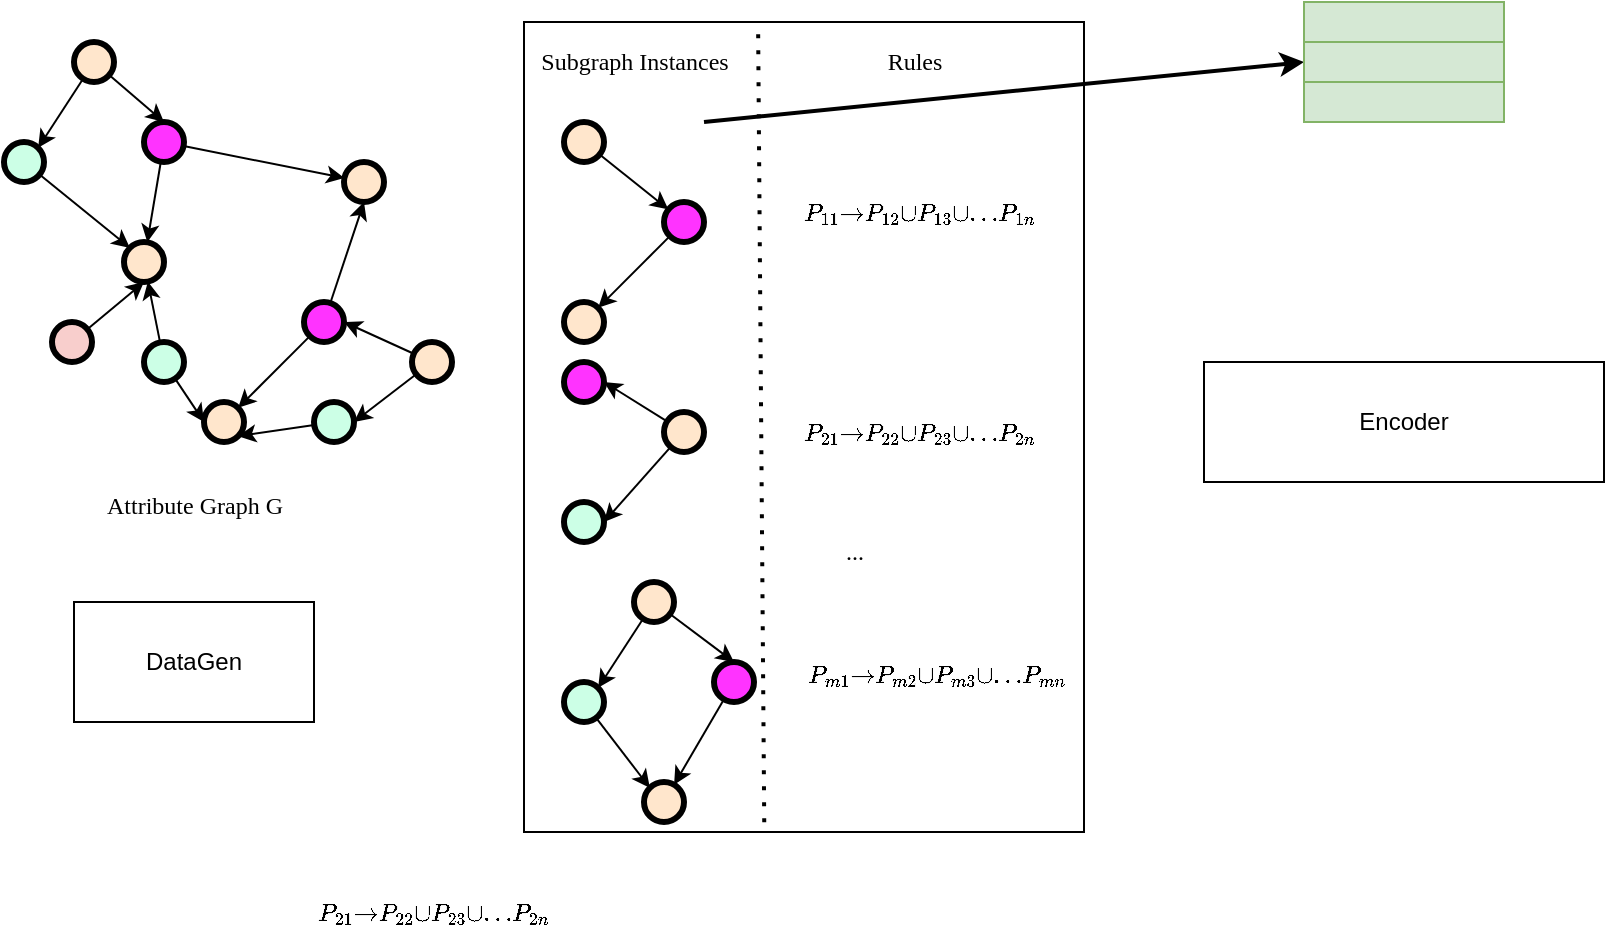 <mxfile version="20.7.4" type="github">
  <diagram id="YgVjmNeeTJTMkVuTX1qY" name="第 1 页">
    <mxGraphModel dx="725" dy="1592" grid="1" gridSize="10" guides="1" tooltips="1" connect="1" arrows="1" fold="1" page="1" pageScale="1" pageWidth="827" pageHeight="1169" math="1" shadow="0">
      <root>
        <mxCell id="0" />
        <mxCell id="1" parent="0" />
        <mxCell id="o_sgE8OzQir2t5ASwDxD-49" value="" style="rounded=0;whiteSpace=wrap;html=1;strokeWidth=1;fontFamily=Times New Roman;fontSize=12;" vertex="1" parent="1">
          <mxGeometry x="460" y="-40" width="280" height="405" as="geometry" />
        </mxCell>
        <mxCell id="hbj6Zmw99jq0ys3fm93o-1" value="Encoder" style="rounded=0;whiteSpace=wrap;html=1;" parent="1" vertex="1">
          <mxGeometry x="800" y="130" width="200" height="60" as="geometry" />
        </mxCell>
        <mxCell id="hbj6Zmw99jq0ys3fm93o-16" value="DataGen" style="rounded=0;whiteSpace=wrap;html=1;" parent="1" vertex="1">
          <mxGeometry x="235" y="250" width="120" height="60" as="geometry" />
        </mxCell>
        <mxCell id="hbj6Zmw99jq0ys3fm93o-36" value="&lt;font face=&quot;Times New Roman&quot; style=&quot;font-size: 12px;&quot;&gt;Attribute Graph G&lt;/font&gt;" style="text;html=1;align=center;verticalAlign=middle;resizable=0;points=[];autosize=1;strokeColor=none;fillColor=none;fontSize=16;strokeWidth=3;" parent="1" vertex="1">
          <mxGeometry x="240" y="185" width="110" height="30" as="geometry" />
        </mxCell>
        <mxCell id="o_sgE8OzQir2t5ASwDxD-4" value="$$P_{21}{\rightarrow}P_{22}{\cup}P_{23}{\cup}{...}P_{2n}$$" style="text;html=1;align=center;verticalAlign=middle;resizable=0;points=[];autosize=1;strokeColor=none;fillColor=none;fontSize=12;fontFamily=Times New Roman;fontColor=#000000;strokeWidth=3;" vertex="1" parent="1">
          <mxGeometry x="244" y="390" width="340" height="30" as="geometry" />
        </mxCell>
        <mxCell id="hbj6Zmw99jq0ys3fm93o-18" value="" style="ellipse;whiteSpace=wrap;html=1;aspect=fixed;fillColor=#FF33FF;strokeColor=#000000;strokeWidth=3;" parent="1" vertex="1">
          <mxGeometry x="270" y="10" width="20" height="20" as="geometry" />
        </mxCell>
        <mxCell id="hbj6Zmw99jq0ys3fm93o-19" value="" style="ellipse;whiteSpace=wrap;html=1;aspect=fixed;fillColor=#CCFFE6;strokeColor=#000000;strokeWidth=3;" parent="1" vertex="1">
          <mxGeometry x="200" y="20" width="20" height="20" as="geometry" />
        </mxCell>
        <mxCell id="hbj6Zmw99jq0ys3fm93o-20" value="" style="ellipse;whiteSpace=wrap;html=1;aspect=fixed;fillColor=#ffe6cc;strokeColor=#000000;strokeWidth=3;" parent="1" vertex="1">
          <mxGeometry x="370" y="30" width="20" height="20" as="geometry" />
        </mxCell>
        <mxCell id="hbj6Zmw99jq0ys3fm93o-29" style="edgeStyle=none;rounded=0;orthogonalLoop=1;jettySize=auto;html=1;" parent="1" source="hbj6Zmw99jq0ys3fm93o-18" target="hbj6Zmw99jq0ys3fm93o-20" edge="1">
          <mxGeometry relative="1" as="geometry" />
        </mxCell>
        <mxCell id="o_sgE8OzQir2t5ASwDxD-15" style="edgeStyle=none;rounded=0;orthogonalLoop=1;jettySize=auto;html=1;entryX=0;entryY=0.5;entryDx=0;entryDy=0;strokeWidth=1;fontFamily=Times New Roman;fontSize=12;fontColor=#000000;" edge="1" parent="1" source="hbj6Zmw99jq0ys3fm93o-21" target="hbj6Zmw99jq0ys3fm93o-26">
          <mxGeometry relative="1" as="geometry" />
        </mxCell>
        <mxCell id="hbj6Zmw99jq0ys3fm93o-21" value="" style="ellipse;whiteSpace=wrap;html=1;aspect=fixed;fillColor=#CCFFE6;strokeColor=#000000;strokeWidth=3;" parent="1" vertex="1">
          <mxGeometry x="270" y="120" width="20" height="20" as="geometry" />
        </mxCell>
        <mxCell id="hbj6Zmw99jq0ys3fm93o-22" value="" style="ellipse;whiteSpace=wrap;html=1;aspect=fixed;fillColor=#ffe6cc;strokeColor=#000000;strokeWidth=3;" parent="1" vertex="1">
          <mxGeometry x="260" y="70" width="20" height="20" as="geometry" />
        </mxCell>
        <mxCell id="hbj6Zmw99jq0ys3fm93o-28" style="rounded=0;orthogonalLoop=1;jettySize=auto;html=1;" parent="1" source="hbj6Zmw99jq0ys3fm93o-18" target="hbj6Zmw99jq0ys3fm93o-22" edge="1">
          <mxGeometry relative="1" as="geometry" />
        </mxCell>
        <mxCell id="hbj6Zmw99jq0ys3fm93o-33" style="edgeStyle=none;rounded=0;orthogonalLoop=1;jettySize=auto;html=1;entryX=0;entryY=0;entryDx=0;entryDy=0;" parent="1" source="hbj6Zmw99jq0ys3fm93o-19" target="hbj6Zmw99jq0ys3fm93o-22" edge="1">
          <mxGeometry relative="1" as="geometry" />
        </mxCell>
        <mxCell id="hbj6Zmw99jq0ys3fm93o-32" style="edgeStyle=none;rounded=0;orthogonalLoop=1;jettySize=auto;html=1;" parent="1" source="hbj6Zmw99jq0ys3fm93o-21" target="hbj6Zmw99jq0ys3fm93o-22" edge="1">
          <mxGeometry relative="1" as="geometry" />
        </mxCell>
        <mxCell id="o_sgE8OzQir2t5ASwDxD-7" style="edgeStyle=none;rounded=0;orthogonalLoop=1;jettySize=auto;html=1;entryX=0.5;entryY=1;entryDx=0;entryDy=0;strokeWidth=1;fontFamily=Times New Roman;fontSize=12;fontColor=#000000;" edge="1" parent="1" source="hbj6Zmw99jq0ys3fm93o-23" target="hbj6Zmw99jq0ys3fm93o-20">
          <mxGeometry relative="1" as="geometry" />
        </mxCell>
        <mxCell id="hbj6Zmw99jq0ys3fm93o-23" value="" style="ellipse;whiteSpace=wrap;html=1;aspect=fixed;fillColor=#FF33FF;strokeColor=#000000;strokeWidth=3;" parent="1" vertex="1">
          <mxGeometry x="350" y="100" width="20" height="20" as="geometry" />
        </mxCell>
        <mxCell id="hbj6Zmw99jq0ys3fm93o-26" value="" style="ellipse;whiteSpace=wrap;html=1;aspect=fixed;fillColor=#ffe6cc;strokeColor=#000000;strokeWidth=3;" parent="1" vertex="1">
          <mxGeometry x="300" y="150" width="20" height="20" as="geometry" />
        </mxCell>
        <mxCell id="hbj6Zmw99jq0ys3fm93o-31" style="edgeStyle=none;rounded=0;orthogonalLoop=1;jettySize=auto;html=1;" parent="1" source="hbj6Zmw99jq0ys3fm93o-23" target="hbj6Zmw99jq0ys3fm93o-26" edge="1">
          <mxGeometry relative="1" as="geometry" />
        </mxCell>
        <mxCell id="o_sgE8OzQir2t5ASwDxD-13" style="edgeStyle=none;rounded=0;orthogonalLoop=1;jettySize=auto;html=1;entryX=1;entryY=1;entryDx=0;entryDy=0;strokeWidth=1;fontFamily=Times New Roman;fontSize=12;fontColor=#000000;" edge="1" parent="1" source="o_sgE8OzQir2t5ASwDxD-12" target="hbj6Zmw99jq0ys3fm93o-26">
          <mxGeometry relative="1" as="geometry" />
        </mxCell>
        <mxCell id="o_sgE8OzQir2t5ASwDxD-12" value="" style="ellipse;whiteSpace=wrap;html=1;aspect=fixed;fillColor=#CCFFE6;strokeColor=#000000;strokeWidth=3;" vertex="1" parent="1">
          <mxGeometry x="355" y="150" width="20" height="20" as="geometry" />
        </mxCell>
        <mxCell id="o_sgE8OzQir2t5ASwDxD-22" style="edgeStyle=none;rounded=0;orthogonalLoop=1;jettySize=auto;html=1;entryX=1;entryY=0.5;entryDx=0;entryDy=0;strokeWidth=1;fontFamily=Times New Roman;fontSize=12;fontColor=#000000;" edge="1" parent="1" source="o_sgE8OzQir2t5ASwDxD-17" target="o_sgE8OzQir2t5ASwDxD-12">
          <mxGeometry relative="1" as="geometry" />
        </mxCell>
        <mxCell id="o_sgE8OzQir2t5ASwDxD-23" style="edgeStyle=none;rounded=0;orthogonalLoop=1;jettySize=auto;html=1;entryX=1;entryY=0.5;entryDx=0;entryDy=0;strokeWidth=1;fontFamily=Times New Roman;fontSize=12;fontColor=#000000;" edge="1" parent="1" source="o_sgE8OzQir2t5ASwDxD-17" target="hbj6Zmw99jq0ys3fm93o-23">
          <mxGeometry relative="1" as="geometry" />
        </mxCell>
        <mxCell id="o_sgE8OzQir2t5ASwDxD-17" value="" style="ellipse;whiteSpace=wrap;html=1;aspect=fixed;fillColor=#ffe6cc;strokeColor=#000000;strokeWidth=3;" vertex="1" parent="1">
          <mxGeometry x="404" y="120" width="20" height="20" as="geometry" />
        </mxCell>
        <mxCell id="o_sgE8OzQir2t5ASwDxD-25" style="edgeStyle=none;rounded=0;orthogonalLoop=1;jettySize=auto;html=1;entryX=0.5;entryY=1;entryDx=0;entryDy=0;strokeWidth=1;fontFamily=Times New Roman;fontSize=12;fontColor=#000000;" edge="1" parent="1" source="o_sgE8OzQir2t5ASwDxD-18" target="hbj6Zmw99jq0ys3fm93o-22">
          <mxGeometry relative="1" as="geometry" />
        </mxCell>
        <mxCell id="o_sgE8OzQir2t5ASwDxD-18" value="" style="ellipse;whiteSpace=wrap;html=1;aspect=fixed;fillColor=#f8cecc;strokeColor=#000000;strokeWidth=3;" vertex="1" parent="1">
          <mxGeometry x="224" y="110" width="20" height="20" as="geometry" />
        </mxCell>
        <mxCell id="o_sgE8OzQir2t5ASwDxD-20" style="edgeStyle=none;rounded=0;orthogonalLoop=1;jettySize=auto;html=1;entryX=1;entryY=0;entryDx=0;entryDy=0;strokeWidth=1;fontFamily=Times New Roman;fontSize=12;fontColor=#000000;" edge="1" parent="1" source="o_sgE8OzQir2t5ASwDxD-19" target="hbj6Zmw99jq0ys3fm93o-19">
          <mxGeometry relative="1" as="geometry" />
        </mxCell>
        <mxCell id="o_sgE8OzQir2t5ASwDxD-21" style="edgeStyle=none;rounded=0;orthogonalLoop=1;jettySize=auto;html=1;entryX=0.5;entryY=0;entryDx=0;entryDy=0;strokeWidth=1;fontFamily=Times New Roman;fontSize=12;fontColor=#000000;" edge="1" parent="1" source="o_sgE8OzQir2t5ASwDxD-19" target="hbj6Zmw99jq0ys3fm93o-18">
          <mxGeometry relative="1" as="geometry" />
        </mxCell>
        <mxCell id="o_sgE8OzQir2t5ASwDxD-19" value="" style="ellipse;whiteSpace=wrap;html=1;aspect=fixed;fillColor=#ffe6cc;strokeColor=#000000;strokeWidth=3;" vertex="1" parent="1">
          <mxGeometry x="235" y="-30" width="20" height="20" as="geometry" />
        </mxCell>
        <mxCell id="o_sgE8OzQir2t5ASwDxD-35" value="" style="ellipse;whiteSpace=wrap;html=1;aspect=fixed;fillColor=#CCFFE6;strokeColor=#000000;strokeWidth=3;" vertex="1" parent="1">
          <mxGeometry x="480" y="290" width="20" height="20" as="geometry" />
        </mxCell>
        <mxCell id="o_sgE8OzQir2t5ASwDxD-38" style="edgeStyle=none;rounded=0;orthogonalLoop=1;jettySize=auto;html=1;entryX=0;entryY=0;entryDx=0;entryDy=0;" edge="1" parent="1" source="o_sgE8OzQir2t5ASwDxD-35" target="o_sgE8OzQir2t5ASwDxD-36">
          <mxGeometry relative="1" as="geometry" />
        </mxCell>
        <mxCell id="o_sgE8OzQir2t5ASwDxD-39" style="edgeStyle=none;rounded=0;orthogonalLoop=1;jettySize=auto;html=1;entryX=1;entryY=0;entryDx=0;entryDy=0;strokeWidth=1;fontFamily=Times New Roman;fontSize=12;fontColor=#000000;" edge="1" parent="1" source="o_sgE8OzQir2t5ASwDxD-41" target="o_sgE8OzQir2t5ASwDxD-35">
          <mxGeometry relative="1" as="geometry" />
        </mxCell>
        <mxCell id="o_sgE8OzQir2t5ASwDxD-40" style="edgeStyle=none;rounded=0;orthogonalLoop=1;jettySize=auto;html=1;entryX=0.5;entryY=0;entryDx=0;entryDy=0;strokeWidth=1;fontFamily=Times New Roman;fontSize=12;fontColor=#000000;" edge="1" parent="1" source="o_sgE8OzQir2t5ASwDxD-41" target="o_sgE8OzQir2t5ASwDxD-42">
          <mxGeometry relative="1" as="geometry">
            <mxPoint x="560" y="280" as="targetPoint" />
          </mxGeometry>
        </mxCell>
        <mxCell id="o_sgE8OzQir2t5ASwDxD-41" value="" style="ellipse;whiteSpace=wrap;html=1;aspect=fixed;fillColor=#ffe6cc;strokeColor=#000000;strokeWidth=3;" vertex="1" parent="1">
          <mxGeometry x="515" y="240" width="20" height="20" as="geometry" />
        </mxCell>
        <mxCell id="o_sgE8OzQir2t5ASwDxD-45" style="edgeStyle=none;rounded=0;orthogonalLoop=1;jettySize=auto;html=1;strokeWidth=1;fontFamily=Times New Roman;fontSize=12;fontColor=#000000;" edge="1" parent="1" source="o_sgE8OzQir2t5ASwDxD-42" target="o_sgE8OzQir2t5ASwDxD-36">
          <mxGeometry relative="1" as="geometry" />
        </mxCell>
        <mxCell id="o_sgE8OzQir2t5ASwDxD-42" value="" style="ellipse;whiteSpace=wrap;html=1;aspect=fixed;fillColor=#FF33FF;strokeColor=#000000;strokeWidth=3;" vertex="1" parent="1">
          <mxGeometry x="555" y="280" width="20" height="20" as="geometry" />
        </mxCell>
        <mxCell id="o_sgE8OzQir2t5ASwDxD-47" value="..." style="text;html=1;align=center;verticalAlign=middle;resizable=0;points=[];autosize=1;strokeColor=none;fillColor=none;fontSize=12;fontFamily=Times New Roman;fontColor=#000000;" vertex="1" parent="1">
          <mxGeometry x="610" y="210" width="30" height="30" as="geometry" />
        </mxCell>
        <mxCell id="o_sgE8OzQir2t5ASwDxD-52" value="" style="endArrow=none;html=1;rounded=0;dashed=1;dashPattern=1 3;labelBackgroundColor=default;strokeColor=default;strokeWidth=2;fontFamily=Times New Roman;fontSize=12;fontColor=#000000;shape=connector;entryX=0.418;entryY=0.001;entryDx=0;entryDy=0;entryPerimeter=0;exitX=0.429;exitY=0.988;exitDx=0;exitDy=0;exitPerimeter=0;" edge="1" parent="1" source="o_sgE8OzQir2t5ASwDxD-49" target="o_sgE8OzQir2t5ASwDxD-49">
          <mxGeometry width="50" height="50" relative="1" as="geometry">
            <mxPoint x="610" y="190" as="sourcePoint" />
            <mxPoint x="660" y="140" as="targetPoint" />
          </mxGeometry>
        </mxCell>
        <mxCell id="o_sgE8OzQir2t5ASwDxD-53" value="Subgraph Instances" style="text;html=1;align=center;verticalAlign=middle;resizable=0;points=[];autosize=1;strokeColor=none;fillColor=none;fontSize=12;fontFamily=Times New Roman;fontColor=#000000;" vertex="1" parent="1">
          <mxGeometry x="455" y="-35" width="120" height="30" as="geometry" />
        </mxCell>
        <mxCell id="o_sgE8OzQir2t5ASwDxD-54" value="Rules" style="text;html=1;align=center;verticalAlign=middle;resizable=0;points=[];autosize=1;strokeColor=none;fillColor=none;fontSize=12;fontFamily=Times New Roman;fontColor=#000000;" vertex="1" parent="1">
          <mxGeometry x="630" y="-35" width="50" height="30" as="geometry" />
        </mxCell>
        <mxCell id="o_sgE8OzQir2t5ASwDxD-34" value="$$P_{21}{\rightarrow}P_{22}{\cup}P_{23}{\cup}{...}P_{2n}$$" style="text;html=1;align=center;verticalAlign=middle;resizable=0;points=[];autosize=1;strokeColor=none;fillColor=none;fontSize=12;fontFamily=Times New Roman;fontColor=#000000;strokeWidth=1;" vertex="1" parent="1">
          <mxGeometry x="487" y="150" width="340" height="30" as="geometry" />
        </mxCell>
        <mxCell id="hbj6Zmw99jq0ys3fm93o-42" value="" style="ellipse;whiteSpace=wrap;html=1;aspect=fixed;fillColor=#ffe6cc;strokeColor=#000000;strokeWidth=3;container=0;" parent="1" vertex="1">
          <mxGeometry x="480" y="10" width="20" height="20" as="geometry" />
        </mxCell>
        <mxCell id="hbj6Zmw99jq0ys3fm93o-49" value="" style="ellipse;whiteSpace=wrap;html=1;aspect=fixed;fillColor=#FF33FF;strokeColor=#000000;strokeWidth=3;container=0;" parent="1" vertex="1">
          <mxGeometry x="530" y="50" width="20" height="20" as="geometry" />
        </mxCell>
        <mxCell id="hbj6Zmw99jq0ys3fm93o-50" style="edgeStyle=none;rounded=0;orthogonalLoop=1;jettySize=auto;html=1;" parent="1" source="hbj6Zmw99jq0ys3fm93o-42" target="hbj6Zmw99jq0ys3fm93o-49" edge="1">
          <mxGeometry relative="1" as="geometry" />
        </mxCell>
        <mxCell id="hbj6Zmw99jq0ys3fm93o-51" value="" style="ellipse;whiteSpace=wrap;html=1;aspect=fixed;fillColor=#ffe6cc;strokeColor=#000000;strokeWidth=3;container=0;" parent="1" vertex="1">
          <mxGeometry x="480" y="100" width="20" height="20" as="geometry" />
        </mxCell>
        <mxCell id="hbj6Zmw99jq0ys3fm93o-52" style="edgeStyle=none;rounded=0;orthogonalLoop=1;jettySize=auto;html=1;" parent="1" source="hbj6Zmw99jq0ys3fm93o-49" target="hbj6Zmw99jq0ys3fm93o-51" edge="1">
          <mxGeometry relative="1" as="geometry" />
        </mxCell>
        <mxCell id="o_sgE8OzQir2t5ASwDxD-26" value="" style="ellipse;whiteSpace=wrap;html=1;aspect=fixed;fillColor=#FF33FF;strokeColor=#000000;strokeWidth=3;" vertex="1" parent="1">
          <mxGeometry x="480" y="130" width="20" height="20" as="geometry" />
        </mxCell>
        <mxCell id="o_sgE8OzQir2t5ASwDxD-27" value="" style="ellipse;whiteSpace=wrap;html=1;aspect=fixed;fillColor=#CCFFE6;strokeColor=#000000;strokeWidth=3;" vertex="1" parent="1">
          <mxGeometry x="480" y="200" width="20" height="20" as="geometry" />
        </mxCell>
        <mxCell id="o_sgE8OzQir2t5ASwDxD-28" style="edgeStyle=none;rounded=0;orthogonalLoop=1;jettySize=auto;html=1;entryX=1;entryY=0.5;entryDx=0;entryDy=0;strokeWidth=1;fontFamily=Times New Roman;fontSize=12;fontColor=#000000;" edge="1" parent="1" source="o_sgE8OzQir2t5ASwDxD-30" target="o_sgE8OzQir2t5ASwDxD-27">
          <mxGeometry relative="1" as="geometry" />
        </mxCell>
        <mxCell id="o_sgE8OzQir2t5ASwDxD-29" style="edgeStyle=none;rounded=0;orthogonalLoop=1;jettySize=auto;html=1;entryX=1;entryY=0.5;entryDx=0;entryDy=0;strokeWidth=1;fontFamily=Times New Roman;fontSize=12;fontColor=#000000;" edge="1" parent="1" source="o_sgE8OzQir2t5ASwDxD-30" target="o_sgE8OzQir2t5ASwDxD-26">
          <mxGeometry relative="1" as="geometry" />
        </mxCell>
        <mxCell id="o_sgE8OzQir2t5ASwDxD-30" value="" style="ellipse;whiteSpace=wrap;html=1;aspect=fixed;fillColor=#ffe6cc;strokeColor=#000000;strokeWidth=3;" vertex="1" parent="1">
          <mxGeometry x="530" y="155" width="20" height="20" as="geometry" />
        </mxCell>
        <mxCell id="o_sgE8OzQir2t5ASwDxD-3" value="$$P_{11}{\rightarrow}P_{12}{\cup}P_{13}{\cup}{...}P_{1n}$$" style="text;html=1;align=center;verticalAlign=middle;resizable=0;points=[];autosize=1;strokeColor=none;fillColor=none;fontSize=12;fontFamily=Times New Roman;fontColor=#000000;strokeWidth=3;" vertex="1" parent="1">
          <mxGeometry x="487" y="40" width="340" height="30" as="geometry" />
        </mxCell>
        <mxCell id="o_sgE8OzQir2t5ASwDxD-46" value="$$P_{m1}{\rightarrow}P_{m2}{\cup}P_{m3}{\cup}{...}P_{mn}$$" style="text;whiteSpace=wrap;html=1;fontSize=12;fontFamily=Times New Roman;fontColor=#000000;" vertex="1" parent="1">
          <mxGeometry x="600" y="260" width="146" height="40" as="geometry" />
        </mxCell>
        <mxCell id="o_sgE8OzQir2t5ASwDxD-36" value="" style="ellipse;whiteSpace=wrap;html=1;aspect=fixed;fillColor=#ffe6cc;strokeColor=#000000;strokeWidth=3;" vertex="1" parent="1">
          <mxGeometry x="520" y="340" width="20" height="20" as="geometry" />
        </mxCell>
        <mxCell id="o_sgE8OzQir2t5ASwDxD-55" value="" style="endArrow=classic;html=1;rounded=0;labelBackgroundColor=default;strokeColor=default;strokeWidth=2;fontFamily=Times New Roman;fontSize=12;fontColor=#000000;shape=connector;" edge="1" parent="1">
          <mxGeometry width="50" height="50" relative="1" as="geometry">
            <mxPoint x="550" y="10" as="sourcePoint" />
            <mxPoint x="850" y="-20" as="targetPoint" />
          </mxGeometry>
        </mxCell>
        <mxCell id="o_sgE8OzQir2t5ASwDxD-56" value="" style="group" vertex="1" connectable="0" parent="1">
          <mxGeometry x="850" y="-50" width="100" height="100" as="geometry" />
        </mxCell>
        <mxCell id="o_sgE8OzQir2t5ASwDxD-57" value="" style="rounded=0;whiteSpace=wrap;html=1;fillColor=#d5e8d4;strokeColor=#82b366;" vertex="1" parent="o_sgE8OzQir2t5ASwDxD-56">
          <mxGeometry width="100" height="20" as="geometry" />
        </mxCell>
        <mxCell id="o_sgE8OzQir2t5ASwDxD-58" value="" style="rounded=0;whiteSpace=wrap;html=1;fillColor=#d5e8d4;strokeColor=#82b366;" vertex="1" parent="o_sgE8OzQir2t5ASwDxD-56">
          <mxGeometry y="20" width="100" height="20" as="geometry" />
        </mxCell>
        <mxCell id="o_sgE8OzQir2t5ASwDxD-59" value="" style="rounded=0;whiteSpace=wrap;html=1;fillColor=#d5e8d4;strokeColor=#82b366;" vertex="1" parent="o_sgE8OzQir2t5ASwDxD-56">
          <mxGeometry y="40" width="100" height="20" as="geometry" />
        </mxCell>
      </root>
    </mxGraphModel>
  </diagram>
</mxfile>
